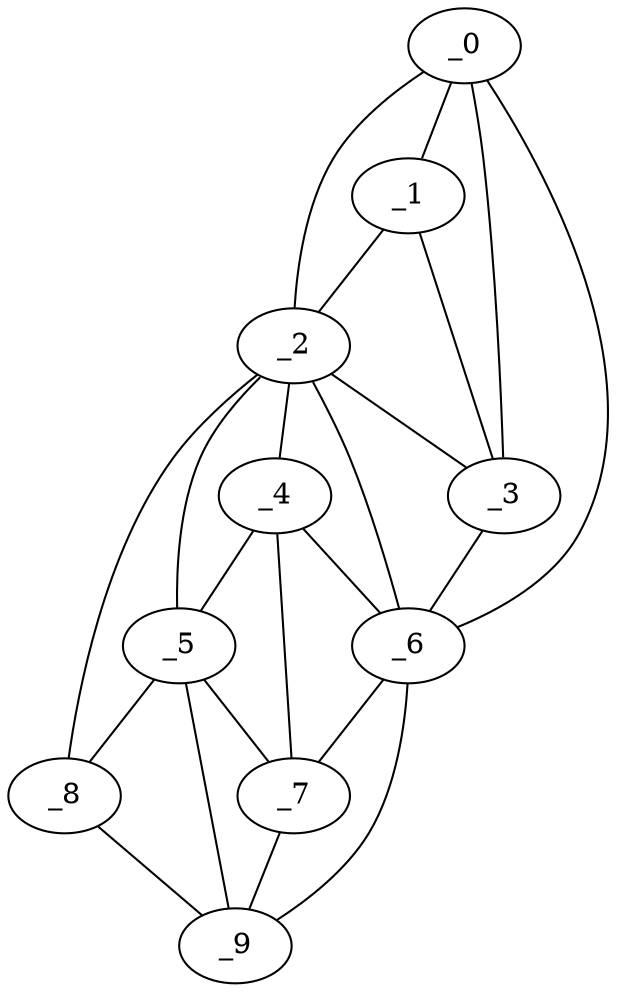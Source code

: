graph "obj36__270.gxl" {
	_0	 [x=55,
		y=22];
	_1	 [x=62,
		y=29];
	_0 -- _1	 [valence=1];
	_2	 [x=62,
		y=49];
	_0 -- _2	 [valence=1];
	_3	 [x=68,
		y=25];
	_0 -- _3	 [valence=2];
	_6	 [x=73,
		y=22];
	_0 -- _6	 [valence=1];
	_1 -- _2	 [valence=2];
	_1 -- _3	 [valence=2];
	_2 -- _3	 [valence=1];
	_4	 [x=69,
		y=58];
	_2 -- _4	 [valence=1];
	_5	 [x=72,
		y=73];
	_2 -- _5	 [valence=2];
	_2 -- _6	 [valence=2];
	_8	 [x=81,
		y=103];
	_2 -- _8	 [valence=1];
	_3 -- _6	 [valence=1];
	_4 -- _5	 [valence=2];
	_4 -- _6	 [valence=1];
	_7	 [x=73,
		y=63];
	_4 -- _7	 [valence=2];
	_5 -- _7	 [valence=2];
	_5 -- _8	 [valence=1];
	_9	 [x=125,
		y=83];
	_5 -- _9	 [valence=2];
	_6 -- _7	 [valence=2];
	_6 -- _9	 [valence=1];
	_7 -- _9	 [valence=2];
	_8 -- _9	 [valence=1];
}
